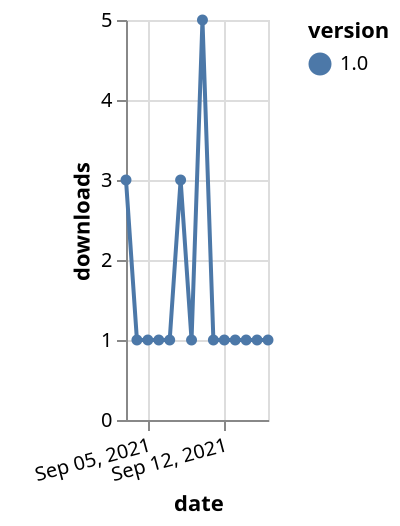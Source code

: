 {"$schema": "https://vega.github.io/schema/vega-lite/v5.json", "description": "A simple bar chart with embedded data.", "data": {"values": [{"date": "2021-09-03", "total": 172, "delta": 3, "version": "1.0"}, {"date": "2021-09-04", "total": 173, "delta": 1, "version": "1.0"}, {"date": "2021-09-05", "total": 174, "delta": 1, "version": "1.0"}, {"date": "2021-09-06", "total": 175, "delta": 1, "version": "1.0"}, {"date": "2021-09-07", "total": 176, "delta": 1, "version": "1.0"}, {"date": "2021-09-08", "total": 179, "delta": 3, "version": "1.0"}, {"date": "2021-09-09", "total": 180, "delta": 1, "version": "1.0"}, {"date": "2021-09-10", "total": 185, "delta": 5, "version": "1.0"}, {"date": "2021-09-11", "total": 186, "delta": 1, "version": "1.0"}, {"date": "2021-09-12", "total": 187, "delta": 1, "version": "1.0"}, {"date": "2021-09-13", "total": 188, "delta": 1, "version": "1.0"}, {"date": "2021-09-14", "total": 189, "delta": 1, "version": "1.0"}, {"date": "2021-09-15", "total": 190, "delta": 1, "version": "1.0"}, {"date": "2021-09-16", "total": 191, "delta": 1, "version": "1.0"}]}, "width": "container", "mark": {"type": "line", "point": {"filled": true}}, "encoding": {"x": {"field": "date", "type": "temporal", "timeUnit": "yearmonthdate", "title": "date", "axis": {"labelAngle": -15}}, "y": {"field": "delta", "type": "quantitative", "title": "downloads"}, "color": {"field": "version", "type": "nominal"}, "tooltip": {"field": "delta"}}}